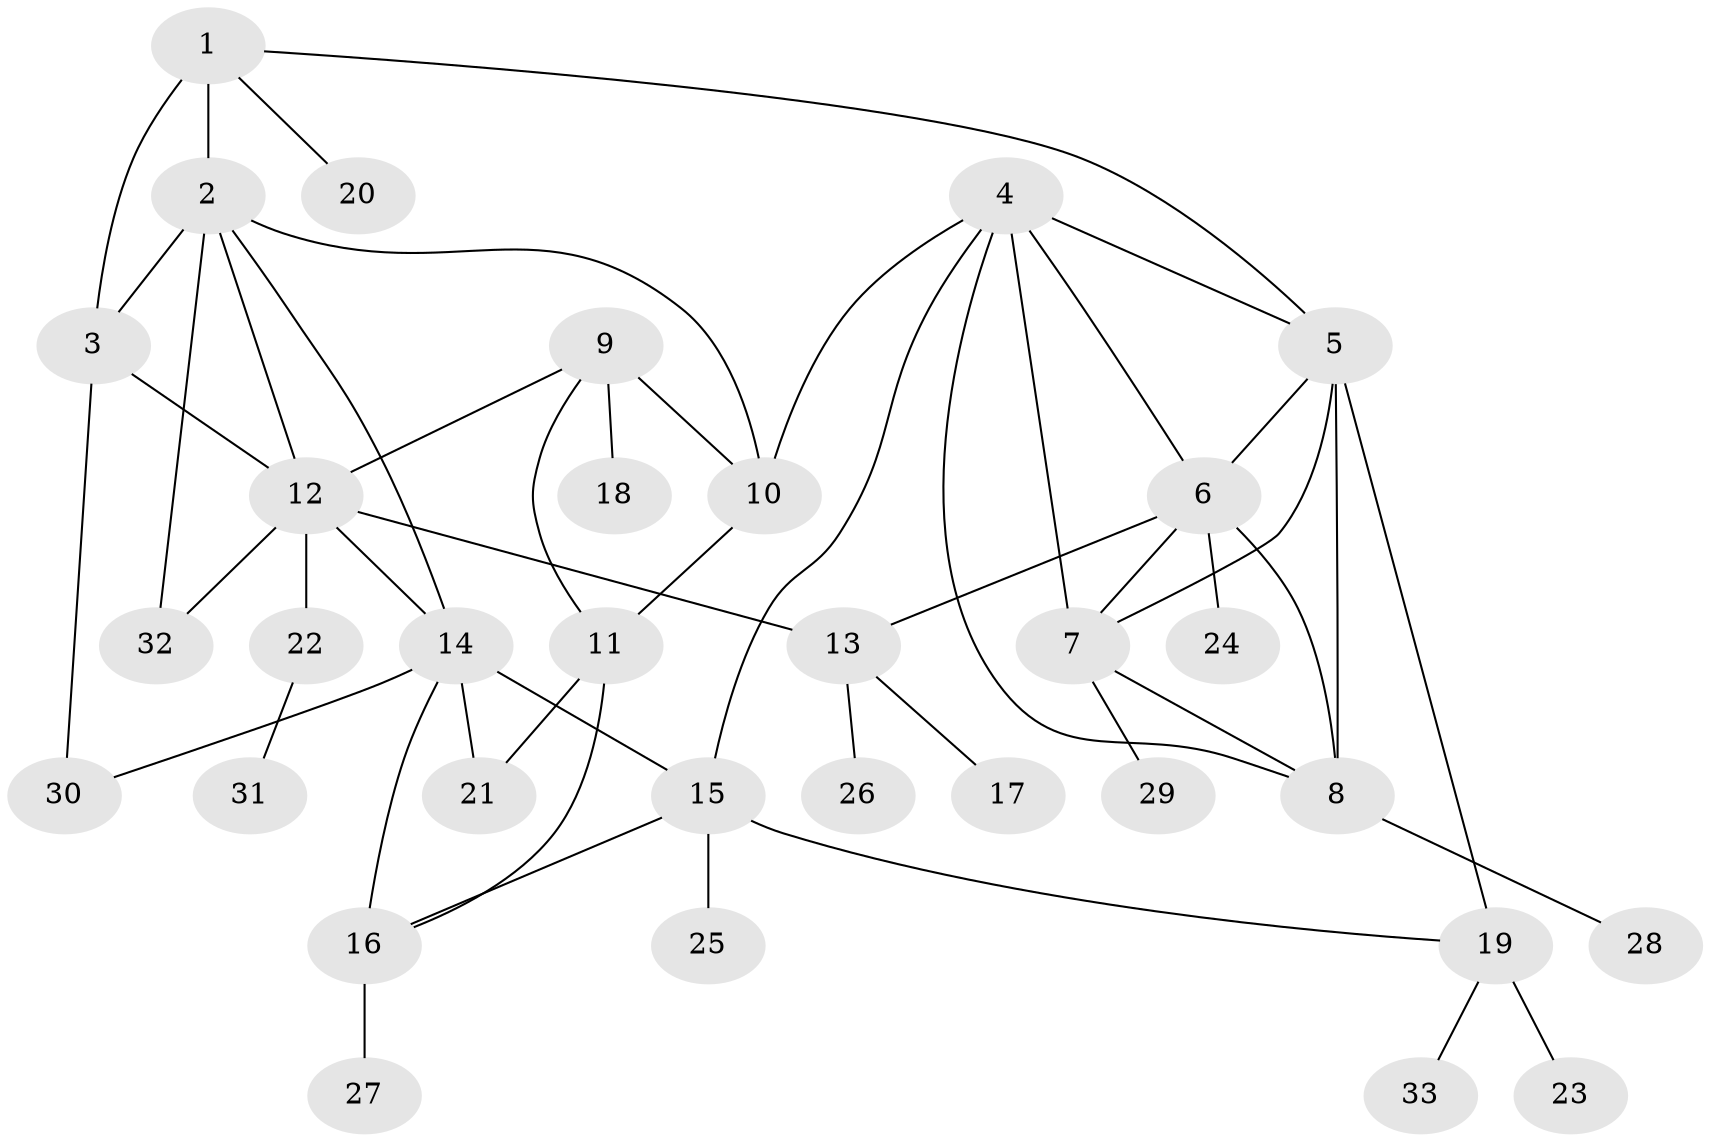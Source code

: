 // original degree distribution, {8: 0.07339449541284404, 6: 0.027522935779816515, 4: 0.03669724770642202, 11: 0.01834862385321101, 10: 0.01834862385321101, 9: 0.027522935779816515, 7: 0.027522935779816515, 5: 0.01834862385321101, 1: 0.5963302752293578, 2: 0.14678899082568808, 3: 0.009174311926605505}
// Generated by graph-tools (version 1.1) at 2025/52/03/04/25 22:52:46]
// undirected, 33 vertices, 52 edges
graph export_dot {
  node [color=gray90,style=filled];
  1;
  2;
  3;
  4;
  5;
  6;
  7;
  8;
  9;
  10;
  11;
  12;
  13;
  14;
  15;
  16;
  17;
  18;
  19;
  20;
  21;
  22;
  23;
  24;
  25;
  26;
  27;
  28;
  29;
  30;
  31;
  32;
  33;
  1 -- 2 [weight=3.0];
  1 -- 3 [weight=1.0];
  1 -- 5 [weight=1.0];
  1 -- 20 [weight=1.0];
  2 -- 3 [weight=3.0];
  2 -- 10 [weight=1.0];
  2 -- 12 [weight=1.0];
  2 -- 14 [weight=1.0];
  2 -- 32 [weight=1.0];
  3 -- 12 [weight=1.0];
  3 -- 30 [weight=1.0];
  4 -- 5 [weight=1.0];
  4 -- 6 [weight=1.0];
  4 -- 7 [weight=1.0];
  4 -- 8 [weight=1.0];
  4 -- 10 [weight=1.0];
  4 -- 15 [weight=1.0];
  5 -- 6 [weight=1.0];
  5 -- 7 [weight=1.0];
  5 -- 8 [weight=1.0];
  5 -- 19 [weight=3.0];
  6 -- 7 [weight=1.0];
  6 -- 8 [weight=1.0];
  6 -- 13 [weight=1.0];
  6 -- 24 [weight=1.0];
  7 -- 8 [weight=1.0];
  7 -- 29 [weight=1.0];
  8 -- 28 [weight=1.0];
  9 -- 10 [weight=3.0];
  9 -- 11 [weight=3.0];
  9 -- 12 [weight=1.0];
  9 -- 18 [weight=3.0];
  10 -- 11 [weight=1.0];
  11 -- 16 [weight=1.0];
  11 -- 21 [weight=1.0];
  12 -- 13 [weight=4.0];
  12 -- 14 [weight=1.0];
  12 -- 22 [weight=3.0];
  12 -- 32 [weight=1.0];
  13 -- 17 [weight=1.0];
  13 -- 26 [weight=1.0];
  14 -- 15 [weight=3.0];
  14 -- 16 [weight=3.0];
  14 -- 21 [weight=2.0];
  14 -- 30 [weight=1.0];
  15 -- 16 [weight=1.0];
  15 -- 19 [weight=1.0];
  15 -- 25 [weight=1.0];
  16 -- 27 [weight=1.0];
  19 -- 23 [weight=1.0];
  19 -- 33 [weight=1.0];
  22 -- 31 [weight=1.0];
}
